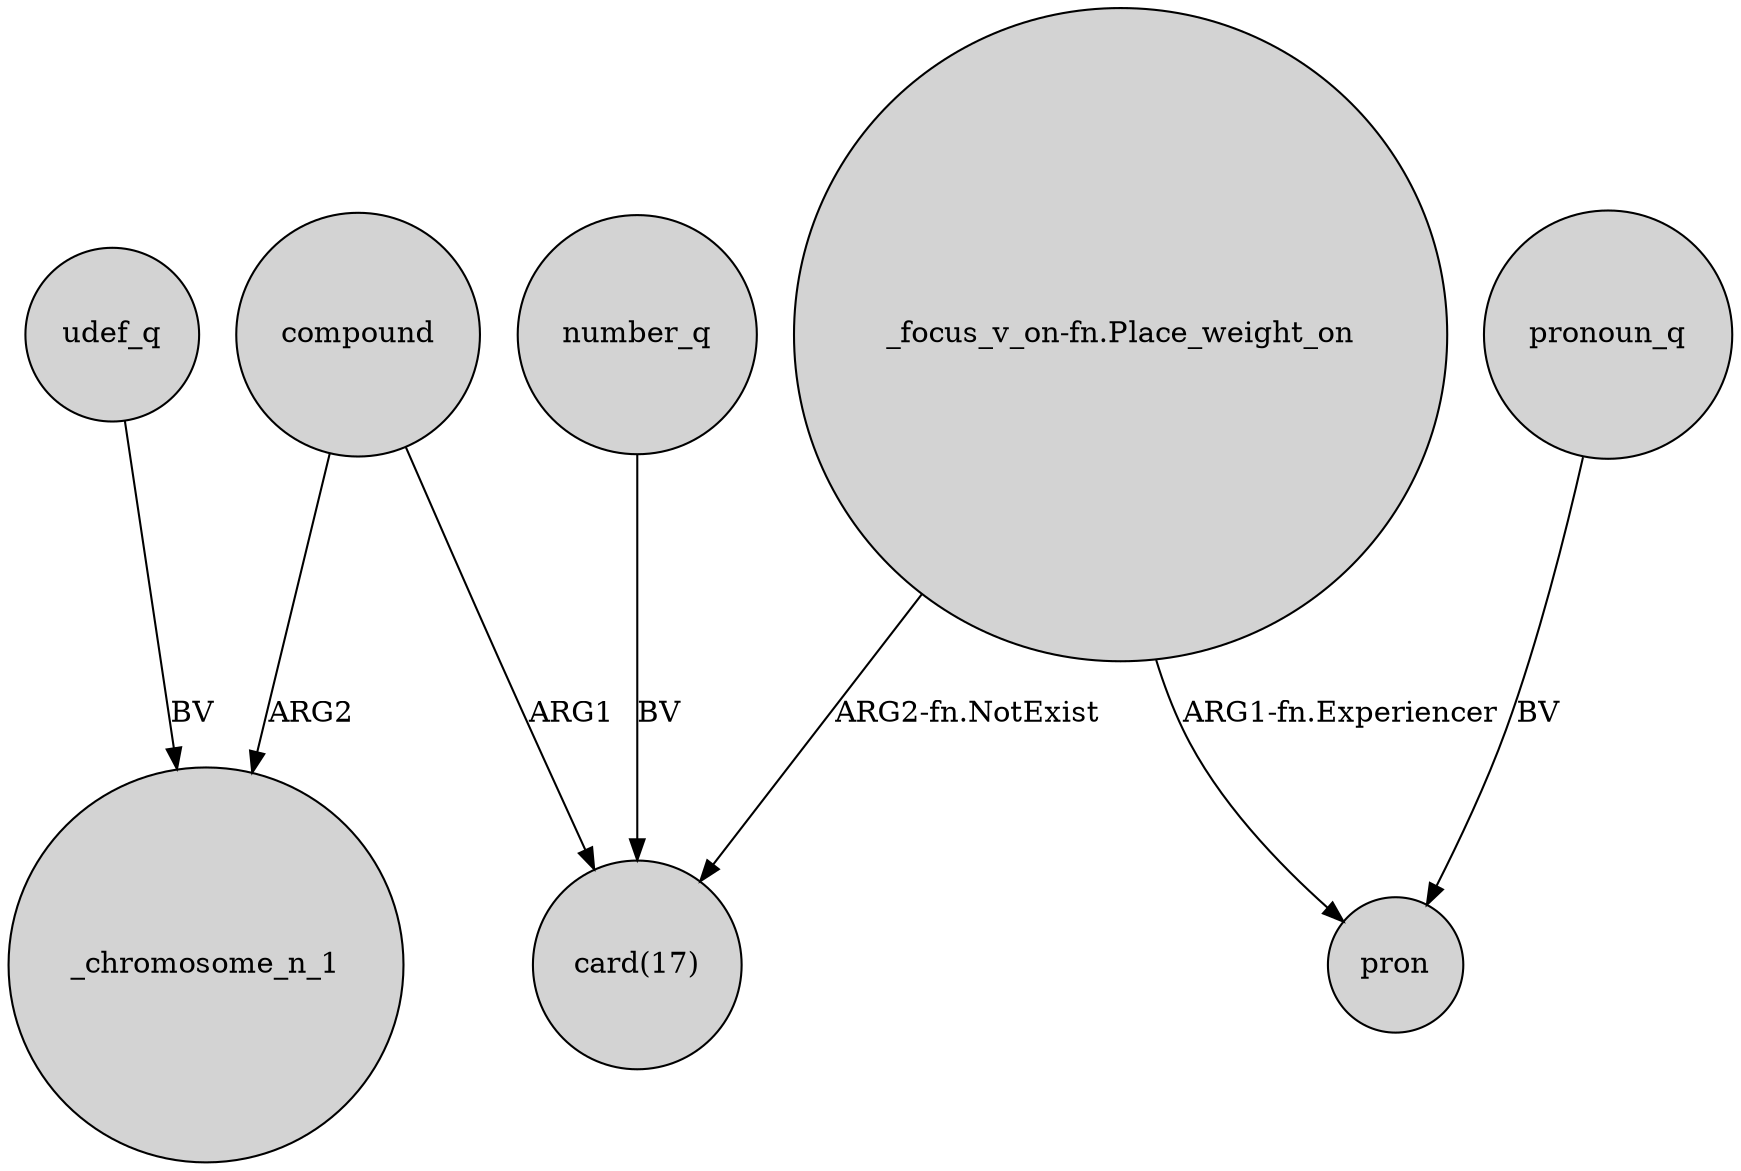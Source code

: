 digraph {
	node [shape=circle style=filled]
	compound -> "card(17)" [label=ARG1]
	"_focus_v_on-fn.Place_weight_on" -> "card(17)" [label="ARG2-fn.NotExist"]
	number_q -> "card(17)" [label=BV]
	compound -> _chromosome_n_1 [label=ARG2]
	udef_q -> _chromosome_n_1 [label=BV]
	"_focus_v_on-fn.Place_weight_on" -> pron [label="ARG1-fn.Experiencer"]
	pronoun_q -> pron [label=BV]
}

